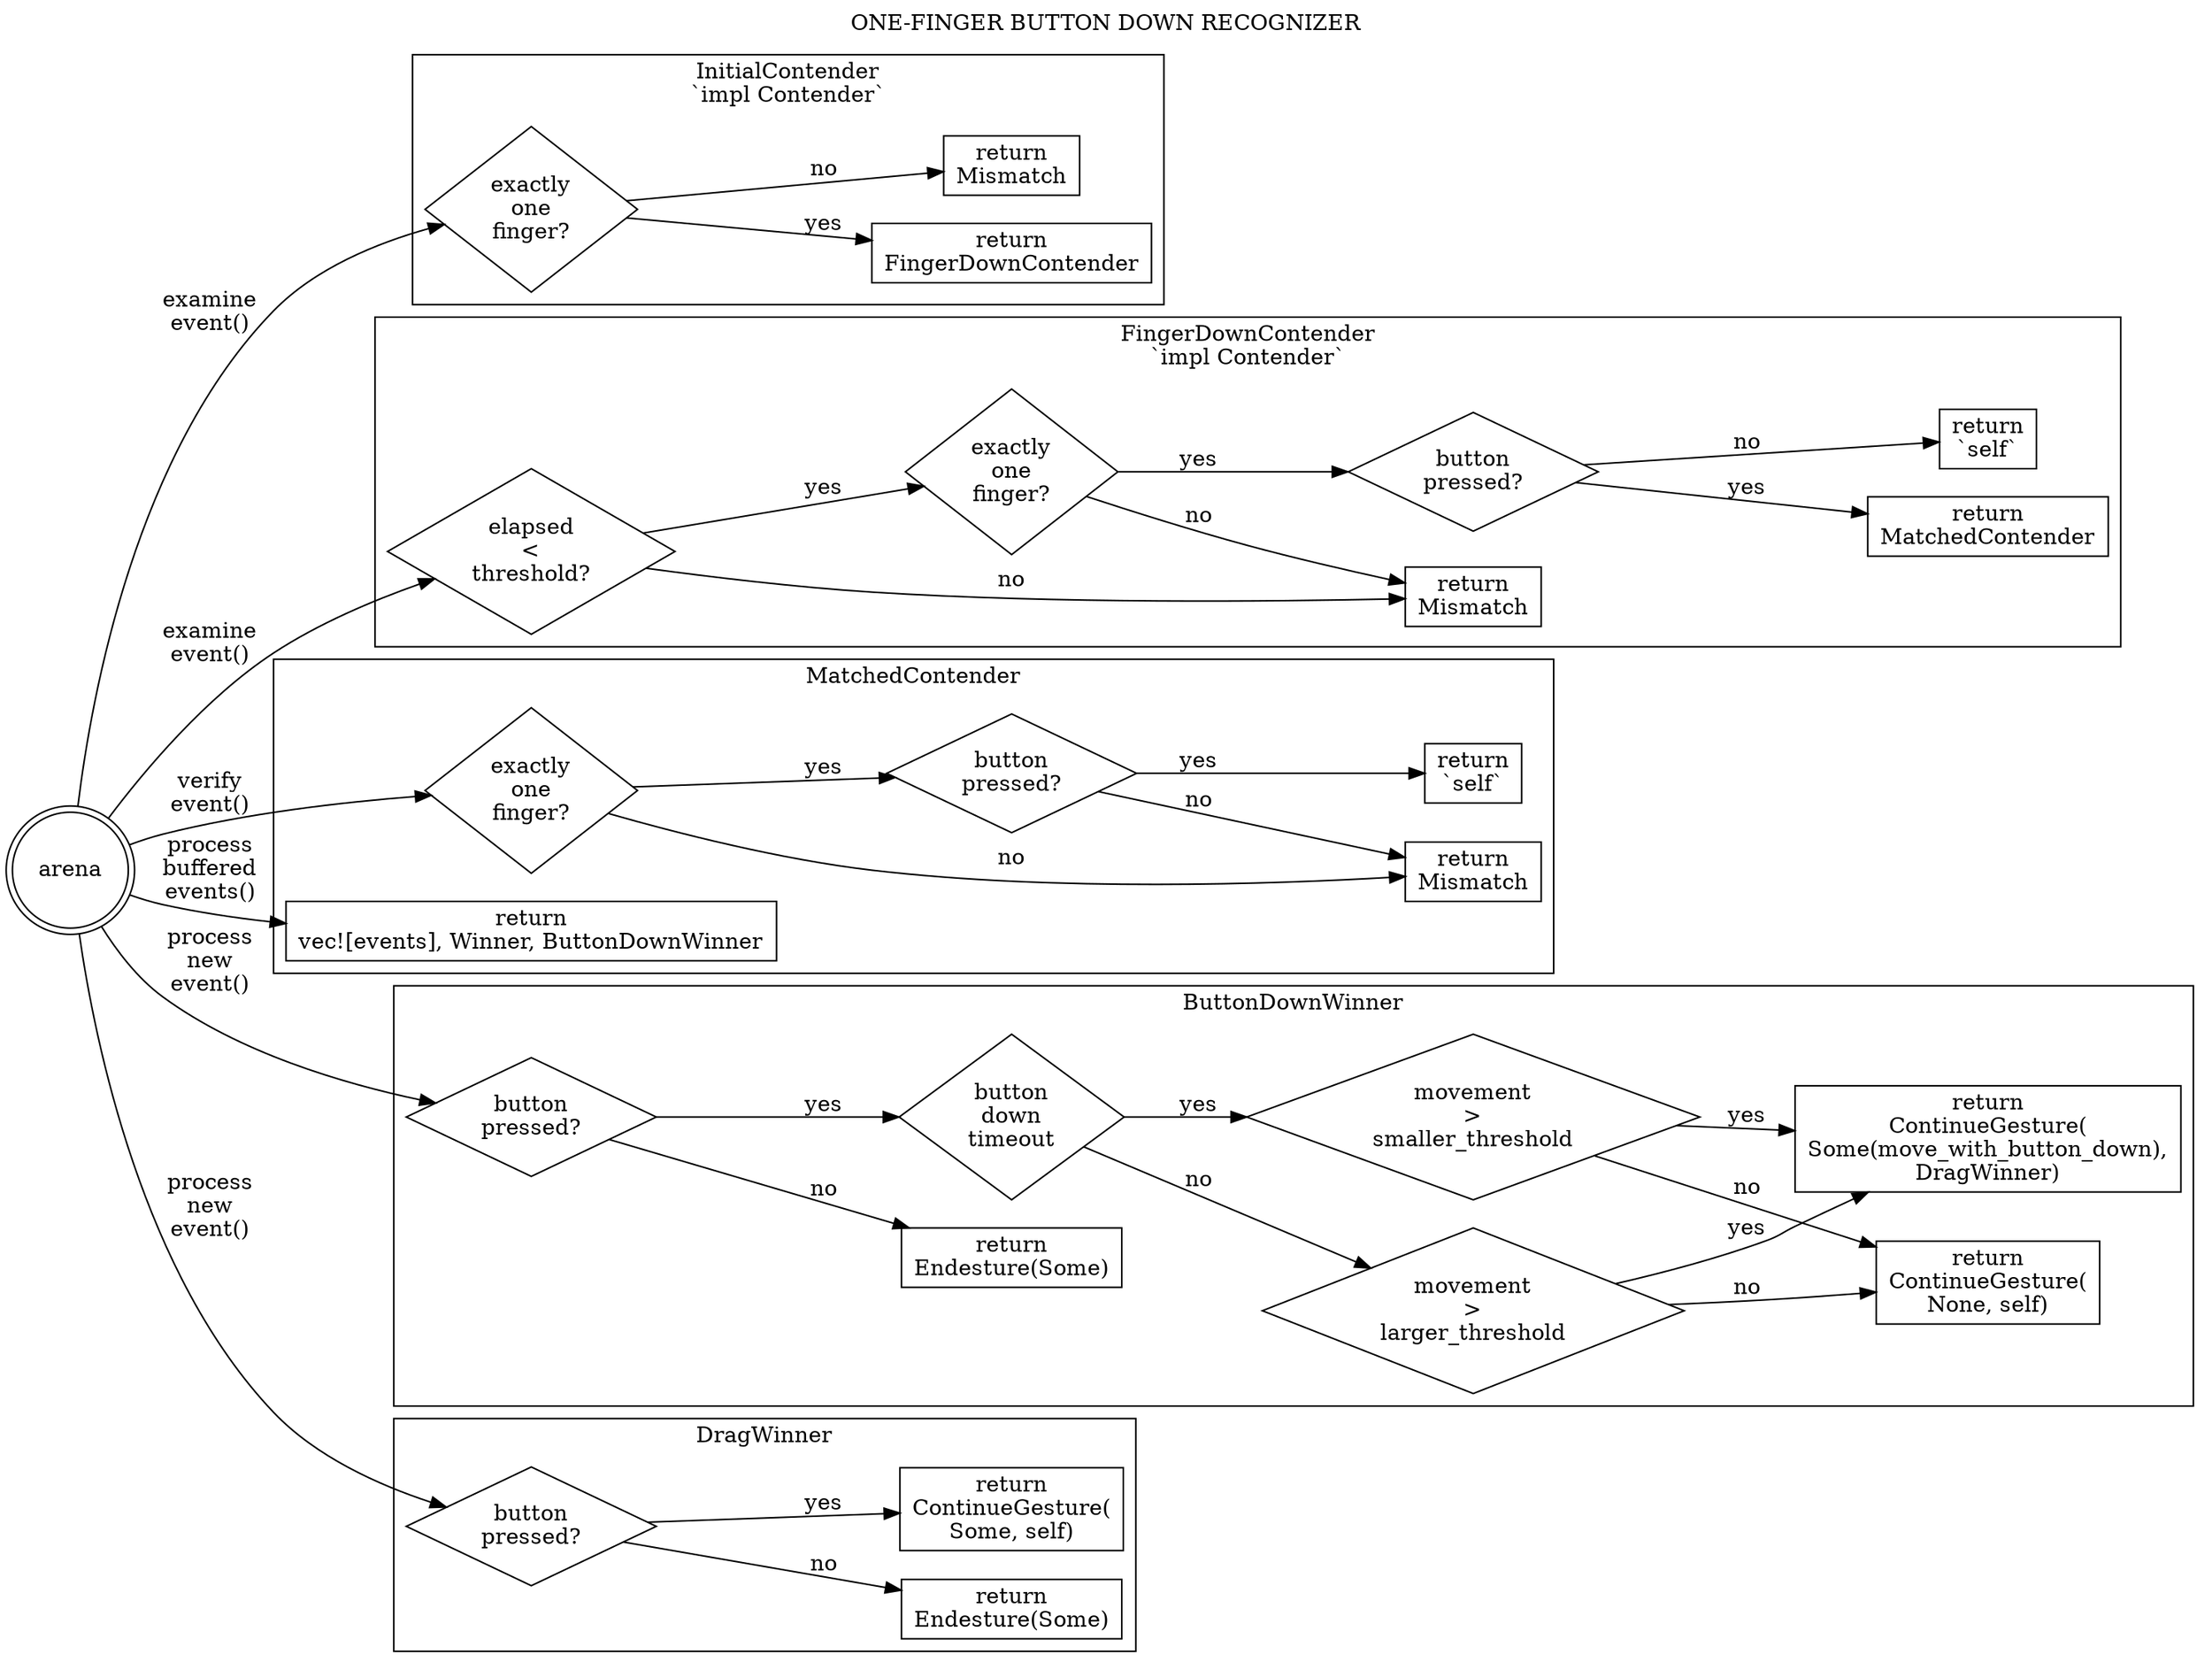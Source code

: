 digraph {
  rankdir="LR"
  label="ONE-FINGER BUTTON DOWN RECOGNIZER" labelloc="t"

  // The gesture arena, which invokes methods on the various states of the recognizer.
  arena [shape="doublecircle"]

  // Definition of `InitialContender`.
  //
  // This state does _not_ require the button to be pressed, to allow
  // the user some time between initial touchpad contact, and depressing
  // the button.
  arena -> examine_at_initial_contender [label="examine\nevent()"]
  examine_at_initial_contender [shape="diamond" label="exactly\none\nfinger?"]
  examine_at_initial_contender -> return_finger_down_contender_at_initial_contender [label="yes"]
  examine_at_initial_contender -> return_mismatch_at_initial_contender [label="no"]
  return_finger_down_contender_at_initial_contender [shape="rectangle" label="return\nFingerDownContender"]
  return_mismatch_at_initial_contender [shape="rectangle" label="return\nMismatch"]
  subgraph cluster_initial_contender {
    label="InitialContender\n`impl Contender`"
    examine_at_initial_contender
    return_finger_down_contender_at_initial_contender
    return_mismatch_at_initial_contender
  }

  // Definition of `FingerDownContender`.
  arena -> examine_at_finger_down_contender [label="examine\nevent()"]
  examine_at_finger_down_contender [shape="diamond" label="elapsed\n<\nthreshold?"]
  examine_at_finger_down_contender -> return_mismatch_at_finger_down_contender [label="no"]
  examine_at_finger_down_contender -> examine2_at_finger_down_contender [label="yes"]
  examine2_at_finger_down_contender [shape="diamond" label="exactly\none\nfinger?"]
  examine2_at_finger_down_contender -> return_mismatch_at_finger_down_contender [label="no"]
  examine2_at_finger_down_contender -> examine3_at_finger_down_contender [label="yes"]
  examine3_at_finger_down_contender [shape="diamond" label="button\npressed?"]
  examine3_at_finger_down_contender -> return_matched_contender_at_finger_down_contender [label="yes"]
  examine3_at_finger_down_contender -> return_self_at_finger_down_contender [label="no"]
  return_mismatch_at_finger_down_contender [shape="rectangle" label="return\nMismatch"]
  return_matched_contender_at_finger_down_contender [shape="rectangle" label="return\nMatchedContender"]
  return_self_at_finger_down_contender [shape="rectangle" label="return\n`self`"]
  subgraph cluster_finger_down_contender {
    label="FingerDownContender\n`impl Contender`"
    examine_at_finger_down_contender
    examine2_at_finger_down_contender
    examine3_at_finger_down_contender
    return_mismatch_at_finger_down_contender
    return_matched_contender_at_finger_down_contender
    return_self_at_finger_down_contender
  }

  // Definition of `MatchedContender`.
  arena -> verify_at_matched_contender [label="verify\nevent()"]
  verify_at_matched_contender [shape="diamond" label="exactly\none\nfinger?"]
  verify_at_matched_contender -> return_mismatch_at_matched_contender [label="no"]
  verify_at_matched_contender -> verify2_at_matched_contender [label="yes"]
  verify2_at_matched_contender [shape="diamond" label="button\npressed?"]
  verify2_at_matched_contender -> return_mismatch_at_matched_contender [label="no"]
  verify2_at_matched_contender -> return_self_at_matched_contender [label="yes"]
  return_mismatch_at_matched_contender [shape="rectangle" label="return\nMismatch"]
  return_self_at_matched_contender [shape="rectangle" label="return\n`self`"]
  arena -> return_button_down_winner_at_matched_contender [label="process\nbuffered\nevents()"]
  return_button_down_winner_at_matched_contender [shape="rectangle" label="return\nvec![events], Winner, ButtonDownWinner"]
  subgraph cluster_matched_contender {
    label="MatchedContender"
    verify_at_matched_contender
    verify2_at_matched_contender
    return_mismatch_at_matched_contender
    return_self_at_matched_contender
    return_button_down_winner_at_matched_contender
  }

  arena -> process_at_button_down_winner [label="process\nnew\nevent()"]
  // if button release, end the gesture and send button up.
  process_at_button_down_winner [shape="diamond" label="button\npressed?"]
  process_at_button_down_winner -> return_end_with_button_up_at_winner [label="no"]
  process_at_button_down_winner -> process2_at_button_down_winner [label="yes"]
  return_end_with_button_up_at_winner [shape="rectangle" label="return\nEndesture(Some)"]

  // if button for certain time, it is likely a drag gesture, use smaller
  // threshold for detect as drag.
  process2_at_button_down_winner [shape="diamond" label="button\ndown\ntimeout"]
  process2_at_button_down_winner -> process3_at_button_down_winner[label="no"]
  process2_at_button_down_winner -> process4_at_button_down_winner[label="yes"]

  // if movement more than threshold, it is a drag gesture. otherwise we don't
  // need to send any event as no state change (no button change and no movement).
  process3_at_button_down_winner [shape="diamond" label="movement\n>\nlarger_threshold"]
  process3_at_button_down_winner -> return_continue_with_no_event_at_winner[label="no"]
  process3_at_button_down_winner -> return_drag_winner[label="yes"]
  return_continue_with_no_event_at_winner [shape="rectangle" label="return\nContinueGesture(\nNone, self)"]
  return_drag_winner [shape="rectangle" label="return\nContinueGesture(\nSome(move_with_button_down),\nDragWinner)"]

  process4_at_button_down_winner [shape="diamond" label="movement\n>\nsmaller_threshold"]
  process4_at_button_down_winner -> return_continue_with_no_event_at_winner[label="no"]
  process4_at_button_down_winner -> return_drag_winner[label="yes"]

  // Here number of finger does not matter anymore.
  // 1. Zero finger is not possible, as button is still pressing.
  // 2. 1 finger is ok to keep on current winner.
  // 3. >1 finger, we should keep on current winner and ignore the second finger
  //    until button release. If we end gesture here, we never have chance to handle
  //    the button up.

  subgraph cluster_forward_button_down {
    label="ButtonDownWinner"
    process_at_button_down_winner
    return_end_with_button_up_at_winner
    process2_at_button_down_winner
    process3_at_button_down_winner
    process4_at_button_down_winner
    return_drag_winner
    return_continue_with_no_event_at_winner
  }

  arena -> process_at_drag_winner [label="process\nnew\nevent()"]
  // if button release, end the gesture and send button up.
  // otherwise, translate the 1st finger movement to mouse event.
  process_at_drag_winner [shape="diamond" label="button\npressed?"]
  process_at_drag_winner -> return_end_with_button_up_at_drag_winner [label="no"]
  process_at_drag_winner -> return_continue_with_event_at_winner [label="yes"]
  return_end_with_button_up_at_drag_winner [shape="rectangle" label="return\nEndesture(Some)"]
  return_continue_with_event_at_winner [shape="rectangle" label="return\nContinueGesture(\nSome, self)"]

  // Here number of finger does not matter anymore.
  // 1. Zero finger is not possible, as button is still pressing.
  // 2. 1 finger is ok to keep on current winner.
  // 3. >1 finger, we should keep on current winner and ignore the second finger
  //    until button release. If we end gesture here, we never have chance to handle
  //    the button up.

  subgraph cluster_forward_motion {
    label="DragWinner"
    process_at_drag_winner
    return_end_with_button_up_at_drag_winner
    return_continue_with_event_at_winner
  }
}
